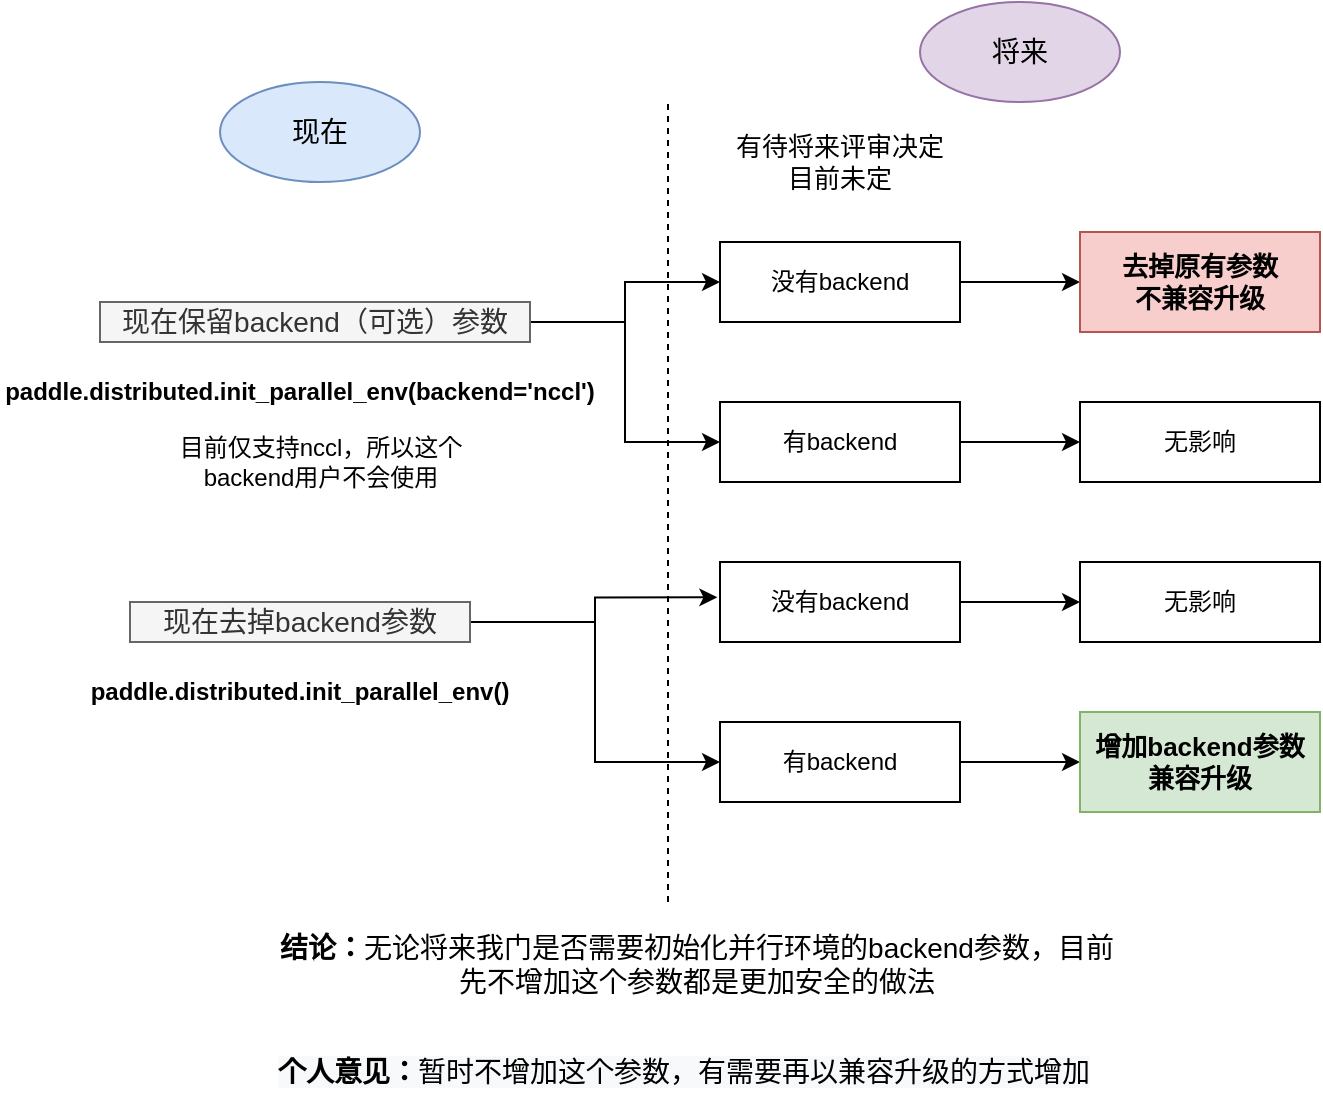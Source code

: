 <mxfile version="13.6.5" type="github">
  <diagram id="-JVvgLWMbYqKMe_Ojamm" name="Page-1">
    <mxGraphModel dx="788" dy="511" grid="1" gridSize="10" guides="1" tooltips="1" connect="1" arrows="1" fold="1" page="1" pageScale="1" pageWidth="827" pageHeight="1169" math="0" shadow="0">
      <root>
        <mxCell id="0" />
        <mxCell id="1" parent="0" />
        <mxCell id="kVFEqly7gfUrB-HDqov_-1" value="&lt;b&gt;paddle.distributed.init_parallel_env(backend=&#39;nccl&#39;)&lt;/b&gt;" style="text;html=1;align=center;verticalAlign=middle;whiteSpace=wrap;rounded=0;" vertex="1" parent="1">
          <mxGeometry x="80" y="250" width="300" height="30" as="geometry" />
        </mxCell>
        <mxCell id="kVFEqly7gfUrB-HDqov_-2" value="&lt;b&gt;paddle.distributed.init_parallel_env()&lt;/b&gt;" style="text;html=1;align=center;verticalAlign=middle;whiteSpace=wrap;rounded=0;" vertex="1" parent="1">
          <mxGeometry x="110" y="400" width="240" height="30" as="geometry" />
        </mxCell>
        <mxCell id="kVFEqly7gfUrB-HDqov_-31" style="edgeStyle=orthogonalEdgeStyle;rounded=0;orthogonalLoop=1;jettySize=auto;html=1;exitX=1;exitY=0.5;exitDx=0;exitDy=0;entryX=0;entryY=0.5;entryDx=0;entryDy=0;fontSize=13;" edge="1" parent="1" source="kVFEqly7gfUrB-HDqov_-3" target="kVFEqly7gfUrB-HDqov_-21">
          <mxGeometry relative="1" as="geometry" />
        </mxCell>
        <mxCell id="kVFEqly7gfUrB-HDqov_-3" value="没有backend" style="rounded=0;whiteSpace=wrap;html=1;" vertex="1" parent="1">
          <mxGeometry x="440" y="350" width="120" height="40" as="geometry" />
        </mxCell>
        <mxCell id="kVFEqly7gfUrB-HDqov_-30" style="edgeStyle=orthogonalEdgeStyle;rounded=0;orthogonalLoop=1;jettySize=auto;html=1;exitX=1;exitY=0.5;exitDx=0;exitDy=0;entryX=0;entryY=0.5;entryDx=0;entryDy=0;fontSize=13;" edge="1" parent="1" source="kVFEqly7gfUrB-HDqov_-4" target="kVFEqly7gfUrB-HDqov_-19">
          <mxGeometry relative="1" as="geometry" />
        </mxCell>
        <mxCell id="kVFEqly7gfUrB-HDqov_-4" value="有backend" style="rounded=0;whiteSpace=wrap;html=1;" vertex="1" parent="1">
          <mxGeometry x="440" y="270" width="120" height="40" as="geometry" />
        </mxCell>
        <mxCell id="kVFEqly7gfUrB-HDqov_-32" style="edgeStyle=orthogonalEdgeStyle;rounded=0;orthogonalLoop=1;jettySize=auto;html=1;exitX=1;exitY=0.5;exitDx=0;exitDy=0;entryX=0;entryY=0.5;entryDx=0;entryDy=0;fontSize=13;" edge="1" parent="1" source="kVFEqly7gfUrB-HDqov_-5" target="kVFEqly7gfUrB-HDqov_-20">
          <mxGeometry relative="1" as="geometry" />
        </mxCell>
        <mxCell id="kVFEqly7gfUrB-HDqov_-5" value="有backend" style="rounded=0;whiteSpace=wrap;html=1;" vertex="1" parent="1">
          <mxGeometry x="440" y="430" width="120" height="40" as="geometry" />
        </mxCell>
        <mxCell id="kVFEqly7gfUrB-HDqov_-29" style="edgeStyle=orthogonalEdgeStyle;rounded=0;orthogonalLoop=1;jettySize=auto;html=1;exitX=1;exitY=0.5;exitDx=0;exitDy=0;entryX=0;entryY=0.5;entryDx=0;entryDy=0;fontSize=13;" edge="1" parent="1" source="kVFEqly7gfUrB-HDqov_-6" target="kVFEqly7gfUrB-HDqov_-18">
          <mxGeometry relative="1" as="geometry" />
        </mxCell>
        <mxCell id="kVFEqly7gfUrB-HDqov_-6" value="没有backend" style="rounded=0;whiteSpace=wrap;html=1;" vertex="1" parent="1">
          <mxGeometry x="440" y="190" width="120" height="40" as="geometry" />
        </mxCell>
        <mxCell id="kVFEqly7gfUrB-HDqov_-27" style="edgeStyle=orthogonalEdgeStyle;rounded=0;orthogonalLoop=1;jettySize=auto;html=1;exitX=1;exitY=0.5;exitDx=0;exitDy=0;entryX=-0.011;entryY=0.442;entryDx=0;entryDy=0;entryPerimeter=0;fontSize=13;" edge="1" parent="1" source="kVFEqly7gfUrB-HDqov_-7" target="kVFEqly7gfUrB-HDqov_-3">
          <mxGeometry relative="1" as="geometry" />
        </mxCell>
        <mxCell id="kVFEqly7gfUrB-HDqov_-28" style="edgeStyle=orthogonalEdgeStyle;rounded=0;orthogonalLoop=1;jettySize=auto;html=1;exitX=1;exitY=0.5;exitDx=0;exitDy=0;entryX=0;entryY=0.5;entryDx=0;entryDy=0;fontSize=13;" edge="1" parent="1" source="kVFEqly7gfUrB-HDqov_-7" target="kVFEqly7gfUrB-HDqov_-5">
          <mxGeometry relative="1" as="geometry" />
        </mxCell>
        <mxCell id="kVFEqly7gfUrB-HDqov_-7" value="现在去掉backend参数" style="text;html=1;strokeColor=#666666;fillColor=#f5f5f5;align=center;verticalAlign=middle;whiteSpace=wrap;rounded=0;fontSize=14;fontColor=#333333;" vertex="1" parent="1">
          <mxGeometry x="145" y="370" width="170" height="20" as="geometry" />
        </mxCell>
        <mxCell id="kVFEqly7gfUrB-HDqov_-23" style="edgeStyle=orthogonalEdgeStyle;rounded=0;orthogonalLoop=1;jettySize=auto;html=1;exitX=1;exitY=0.5;exitDx=0;exitDy=0;fontSize=13;" edge="1" parent="1" source="kVFEqly7gfUrB-HDqov_-8" target="kVFEqly7gfUrB-HDqov_-6">
          <mxGeometry relative="1" as="geometry" />
        </mxCell>
        <mxCell id="kVFEqly7gfUrB-HDqov_-25" style="edgeStyle=orthogonalEdgeStyle;rounded=0;orthogonalLoop=1;jettySize=auto;html=1;exitX=1;exitY=0.5;exitDx=0;exitDy=0;entryX=0;entryY=0.5;entryDx=0;entryDy=0;fontSize=13;" edge="1" parent="1" source="kVFEqly7gfUrB-HDqov_-8" target="kVFEqly7gfUrB-HDqov_-4">
          <mxGeometry relative="1" as="geometry" />
        </mxCell>
        <mxCell id="kVFEqly7gfUrB-HDqov_-8" value="现在保留backend（可选）参数" style="text;html=1;strokeColor=#666666;fillColor=#f5f5f5;align=center;verticalAlign=middle;whiteSpace=wrap;rounded=0;fontSize=14;fontColor=#333333;" vertex="1" parent="1">
          <mxGeometry x="130" y="220" width="215" height="20" as="geometry" />
        </mxCell>
        <mxCell id="kVFEqly7gfUrB-HDqov_-10" value="" style="endArrow=none;dashed=1;html=1;fontSize=14;" edge="1" parent="1">
          <mxGeometry width="50" height="50" relative="1" as="geometry">
            <mxPoint x="414" y="520" as="sourcePoint" />
            <mxPoint x="414" y="120" as="targetPoint" />
          </mxGeometry>
        </mxCell>
        <mxCell id="kVFEqly7gfUrB-HDqov_-11" value="现在" style="ellipse;whiteSpace=wrap;html=1;fontSize=14;fillColor=#dae8fc;strokeColor=#6c8ebf;" vertex="1" parent="1">
          <mxGeometry x="190" y="110" width="100" height="50" as="geometry" />
        </mxCell>
        <mxCell id="kVFEqly7gfUrB-HDqov_-12" value="将来" style="ellipse;whiteSpace=wrap;html=1;fontSize=14;fillColor=#e1d5e7;strokeColor=#9673a6;" vertex="1" parent="1">
          <mxGeometry x="540" y="70" width="100" height="50" as="geometry" />
        </mxCell>
        <mxCell id="kVFEqly7gfUrB-HDqov_-18" value="&lt;b style=&quot;font-size: 13px;&quot;&gt;去掉原有参数&lt;br style=&quot;font-size: 13px;&quot;&gt;不兼容升级&lt;/b&gt;" style="rounded=0;whiteSpace=wrap;html=1;fontSize=13;fillColor=#f8cecc;strokeColor=#b85450;" vertex="1" parent="1">
          <mxGeometry x="620" y="185" width="120" height="50" as="geometry" />
        </mxCell>
        <mxCell id="kVFEqly7gfUrB-HDqov_-19" value="无影响" style="rounded=0;whiteSpace=wrap;html=1;" vertex="1" parent="1">
          <mxGeometry x="620" y="270" width="120" height="40" as="geometry" />
        </mxCell>
        <mxCell id="kVFEqly7gfUrB-HDqov_-20" value="&lt;b style=&quot;font-size: 13px;&quot;&gt;增加backend参数&lt;br style=&quot;font-size: 13px;&quot;&gt;兼容升级&lt;/b&gt;" style="rounded=0;whiteSpace=wrap;html=1;fontSize=13;fillColor=#d5e8d4;strokeColor=#82b366;" vertex="1" parent="1">
          <mxGeometry x="620" y="425" width="120" height="50" as="geometry" />
        </mxCell>
        <mxCell id="kVFEqly7gfUrB-HDqov_-21" value="无影响" style="rounded=0;whiteSpace=wrap;html=1;" vertex="1" parent="1">
          <mxGeometry x="620" y="350" width="120" height="40" as="geometry" />
        </mxCell>
        <mxCell id="kVFEqly7gfUrB-HDqov_-33" value="有待将来评审决定&lt;br&gt;目前未定" style="text;html=1;strokeColor=none;fillColor=none;align=center;verticalAlign=middle;whiteSpace=wrap;rounded=0;fontSize=13;" vertex="1" parent="1">
          <mxGeometry x="440" y="140" width="120" height="20" as="geometry" />
        </mxCell>
        <mxCell id="kVFEqly7gfUrB-HDqov_-34" value="&lt;b&gt;结论：&lt;/b&gt;无论将来我门是否需要初始化并行环境的backend参数，目前先不增加这个参数都是更加安全的做法&lt;br&gt;&lt;br&gt;" style="text;html=1;strokeColor=none;fillColor=none;align=center;verticalAlign=middle;whiteSpace=wrap;rounded=0;fontSize=14;" vertex="1" parent="1">
          <mxGeometry x="217" y="535" width="423" height="50" as="geometry" />
        </mxCell>
        <mxCell id="kVFEqly7gfUrB-HDqov_-35" value="目前仅支持nccl，所以这个backend用户不会使用" style="text;html=1;strokeColor=none;fillColor=none;align=center;verticalAlign=middle;whiteSpace=wrap;rounded=0;fontSize=12;" vertex="1" parent="1">
          <mxGeometry x="152.5" y="290" width="175" height="20" as="geometry" />
        </mxCell>
        <mxCell id="kVFEqly7gfUrB-HDqov_-36" value="&lt;span style=&quot;color: rgb(0 , 0 , 0) ; font-family: &amp;#34;helvetica&amp;#34; ; font-size: 14px ; font-style: normal ; letter-spacing: normal ; text-align: center ; text-indent: 0px ; text-transform: none ; word-spacing: 0px ; background-color: rgb(248 , 249 , 250) ; display: inline ; float: none&quot;&gt;&lt;b&gt;个人意见：&lt;/b&gt;&lt;/span&gt;&lt;span style=&quot;color: rgb(0 , 0 , 0) ; font-family: &amp;#34;helvetica&amp;#34; ; font-size: 14px ; font-style: normal ; font-weight: 400 ; letter-spacing: normal ; text-align: center ; text-indent: 0px ; text-transform: none ; word-spacing: 0px ; background-color: rgb(248 , 249 , 250) ; display: inline ; float: none&quot;&gt;暂时不增加这个参数，有需要再以兼容升级的方式增加&lt;/span&gt;" style="text;whiteSpace=wrap;html=1;fontSize=12;" vertex="1" parent="1">
          <mxGeometry x="217" y="590" width="430" height="30" as="geometry" />
        </mxCell>
      </root>
    </mxGraphModel>
  </diagram>
</mxfile>
